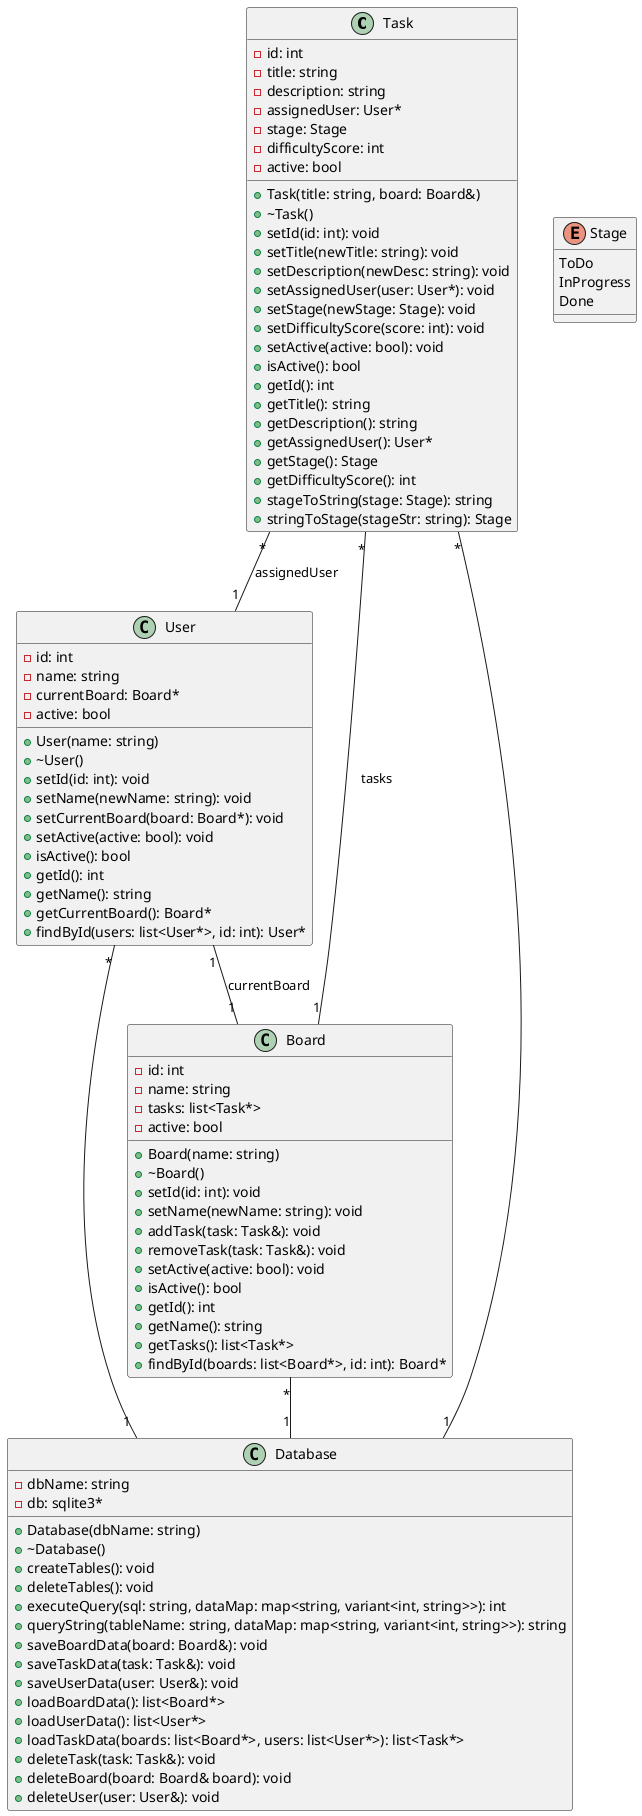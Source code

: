 @startuml classUML

Task "*" -- "1" User : assignedUser
Task "*" -- "1" Board : tasks
Task "*" -- "1" Database
Board "*" -- "1" Database
User "*" -- "1" Database
User "1" -- "1" Board : currentBoard

class Task {
  -id: int
  -title: string
  -description: string
  -assignedUser: User*
  -stage: Stage
  -difficultyScore: int
  -active: bool
  +Task(title: string, board: Board&)
  +~Task()
  +setId(id: int): void
  +setTitle(newTitle: string): void
  +setDescription(newDesc: string): void
  +setAssignedUser(user: User*): void
  +setStage(newStage: Stage): void
  +setDifficultyScore(score: int): void
  +setActive(active: bool): void
  +isActive(): bool
  +getId(): int
  +getTitle(): string
  +getDescription(): string
  +getAssignedUser(): User*
  +getStage(): Stage
  +getDifficultyScore(): int
  +stageToString(stage: Stage): string
  +stringToStage(stageStr: string): Stage
}

enum Stage {
  ToDo
  InProgress
  Done
}

class User {
  -id: int
  -name: string
  -currentBoard: Board*
  -active: bool
  +User(name: string)
  +~User()
  +setId(id: int): void
  +setName(newName: string): void
  +setCurrentBoard(board: Board*): void
  +setActive(active: bool): void
  +isActive(): bool
  +getId(): int
  +getName(): string
  +getCurrentBoard(): Board*
  +findById(users: list<User*>, id: int): User*
}

class Board {
  -id: int
  -name: string
  -tasks: list<Task*>
  -active: bool
  +Board(name: string)
  +~Board()
  +setId(id: int): void
  +setName(newName: string): void
  +addTask(task: Task&): void
  +removeTask(task: Task&): void
  +setActive(active: bool): void
  +isActive(): bool
  +getId(): int
  +getName(): string
  +getTasks(): list<Task*>
  +findById(boards: list<Board*>, id: int): Board*
}

class Database {
  -dbName: string
  -db: sqlite3*
  +Database(dbName: string)
  +~Database()
  +createTables(): void
  +deleteTables(): void
  +executeQuery(sql: string, dataMap: map<string, variant<int, string>>): int
  +queryString(tableName: string, dataMap: map<string, variant<int, string>>): string
  +saveBoardData(board: Board&): void
  +saveTaskData(task: Task&): void
  +saveUserData(user: User&): void
  +loadBoardData(): list<Board*>
  +loadUserData(): list<User*>
  +loadTaskData(boards: list<Board*>, users: list<User*>): list<Task*>
  +deleteTask(task: Task&): void
  +deleteBoard(board: Board& board): void
  +deleteUser(user: User&): void
}

@enduml

